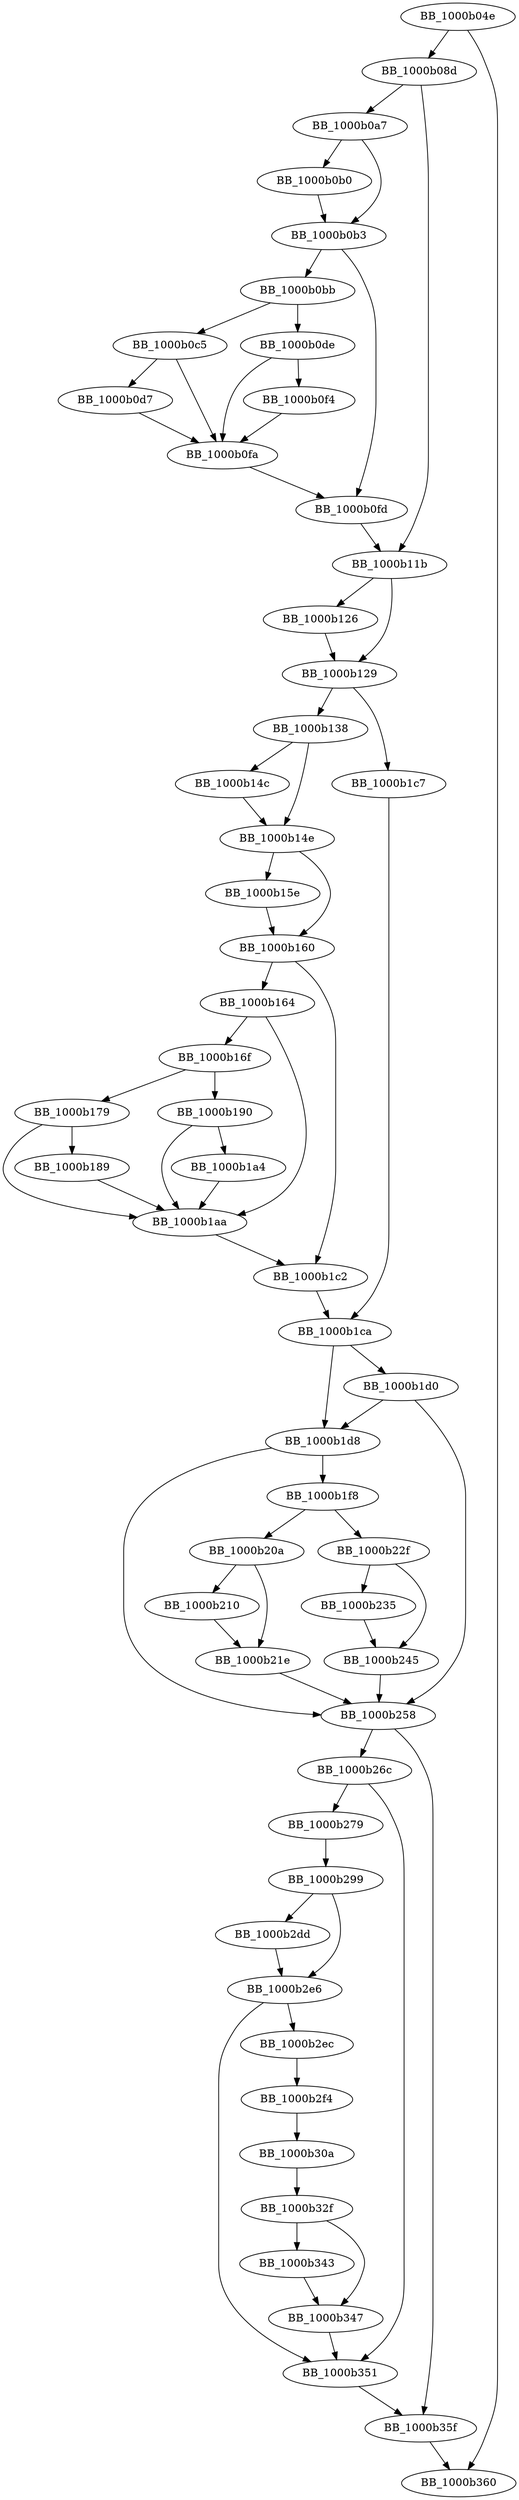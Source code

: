 DiGraph ___sbh_free_block{
BB_1000b04e->BB_1000b08d
BB_1000b04e->BB_1000b360
BB_1000b08d->BB_1000b0a7
BB_1000b08d->BB_1000b11b
BB_1000b0a7->BB_1000b0b0
BB_1000b0a7->BB_1000b0b3
BB_1000b0b0->BB_1000b0b3
BB_1000b0b3->BB_1000b0bb
BB_1000b0b3->BB_1000b0fd
BB_1000b0bb->BB_1000b0c5
BB_1000b0bb->BB_1000b0de
BB_1000b0c5->BB_1000b0d7
BB_1000b0c5->BB_1000b0fa
BB_1000b0d7->BB_1000b0fa
BB_1000b0de->BB_1000b0f4
BB_1000b0de->BB_1000b0fa
BB_1000b0f4->BB_1000b0fa
BB_1000b0fa->BB_1000b0fd
BB_1000b0fd->BB_1000b11b
BB_1000b11b->BB_1000b126
BB_1000b11b->BB_1000b129
BB_1000b126->BB_1000b129
BB_1000b129->BB_1000b138
BB_1000b129->BB_1000b1c7
BB_1000b138->BB_1000b14c
BB_1000b138->BB_1000b14e
BB_1000b14c->BB_1000b14e
BB_1000b14e->BB_1000b15e
BB_1000b14e->BB_1000b160
BB_1000b15e->BB_1000b160
BB_1000b160->BB_1000b164
BB_1000b160->BB_1000b1c2
BB_1000b164->BB_1000b16f
BB_1000b164->BB_1000b1aa
BB_1000b16f->BB_1000b179
BB_1000b16f->BB_1000b190
BB_1000b179->BB_1000b189
BB_1000b179->BB_1000b1aa
BB_1000b189->BB_1000b1aa
BB_1000b190->BB_1000b1a4
BB_1000b190->BB_1000b1aa
BB_1000b1a4->BB_1000b1aa
BB_1000b1aa->BB_1000b1c2
BB_1000b1c2->BB_1000b1ca
BB_1000b1c7->BB_1000b1ca
BB_1000b1ca->BB_1000b1d0
BB_1000b1ca->BB_1000b1d8
BB_1000b1d0->BB_1000b1d8
BB_1000b1d0->BB_1000b258
BB_1000b1d8->BB_1000b1f8
BB_1000b1d8->BB_1000b258
BB_1000b1f8->BB_1000b20a
BB_1000b1f8->BB_1000b22f
BB_1000b20a->BB_1000b210
BB_1000b20a->BB_1000b21e
BB_1000b210->BB_1000b21e
BB_1000b21e->BB_1000b258
BB_1000b22f->BB_1000b235
BB_1000b22f->BB_1000b245
BB_1000b235->BB_1000b245
BB_1000b245->BB_1000b258
BB_1000b258->BB_1000b26c
BB_1000b258->BB_1000b35f
BB_1000b26c->BB_1000b279
BB_1000b26c->BB_1000b351
BB_1000b279->BB_1000b299
BB_1000b299->BB_1000b2dd
BB_1000b299->BB_1000b2e6
BB_1000b2dd->BB_1000b2e6
BB_1000b2e6->BB_1000b2ec
BB_1000b2e6->BB_1000b351
BB_1000b2ec->BB_1000b2f4
BB_1000b2f4->BB_1000b30a
BB_1000b30a->BB_1000b32f
BB_1000b32f->BB_1000b343
BB_1000b32f->BB_1000b347
BB_1000b343->BB_1000b347
BB_1000b347->BB_1000b351
BB_1000b351->BB_1000b35f
BB_1000b35f->BB_1000b360
}
